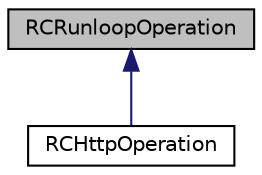 digraph G
{
  edge [fontname="Helvetica",fontsize="10",labelfontname="Helvetica",labelfontsize="10"];
  node [fontname="Helvetica",fontsize="10",shape=record];
  Node1 [label="RCRunloopOperation",height=0.2,width=0.4,color="black", fillcolor="grey75", style="filled" fontcolor="black"];
  Node1 -> Node2 [dir="back",color="midnightblue",fontsize="10",style="solid",fontname="Helvetica"];
  Node2 [label="RCHttpOperation",height=0.2,width=0.4,color="black", fillcolor="white", style="filled",URL="$interface_r_c_http_operation.html",tooltip="　HTTP通信Operationクラス NSOperationのサブクラス"];
}
